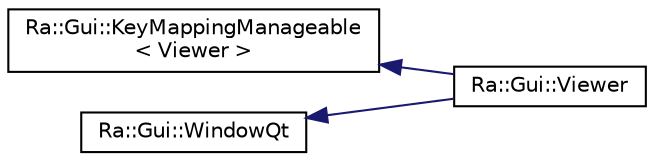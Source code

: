 digraph "Graphical Class Hierarchy"
{
 // INTERACTIVE_SVG=YES
 // LATEX_PDF_SIZE
  edge [fontname="Helvetica",fontsize="10",labelfontname="Helvetica",labelfontsize="10"];
  node [fontname="Helvetica",fontsize="10",shape=record];
  rankdir="LR";
  Node0 [label="Ra::Gui::KeyMappingManageable\l\< Viewer \>",height=0.2,width=0.4,color="black", fillcolor="white", style="filled",URL="$classRa_1_1Gui_1_1KeyMappingManageable.html",tooltip=" "];
  Node0 -> Node1 [dir="back",color="midnightblue",fontsize="10",style="solid",fontname="Helvetica"];
  Node1 [label="Ra::Gui::Viewer",height=0.2,width=0.4,color="black", fillcolor="white", style="filled",URL="$classRa_1_1Gui_1_1Viewer.html",tooltip=" "];
  Node2 [label="Ra::Gui::WindowQt",height=0.2,width=0.4,color="black", fillcolor="white", style="filled",URL="$classRa_1_1Gui_1_1WindowQt.html",tooltip="Base class for OpenGL widgets, compatble with Qt and globjects/glbindings."];
  Node2 -> Node1 [dir="back",color="midnightblue",fontsize="10",style="solid",fontname="Helvetica"];
}

